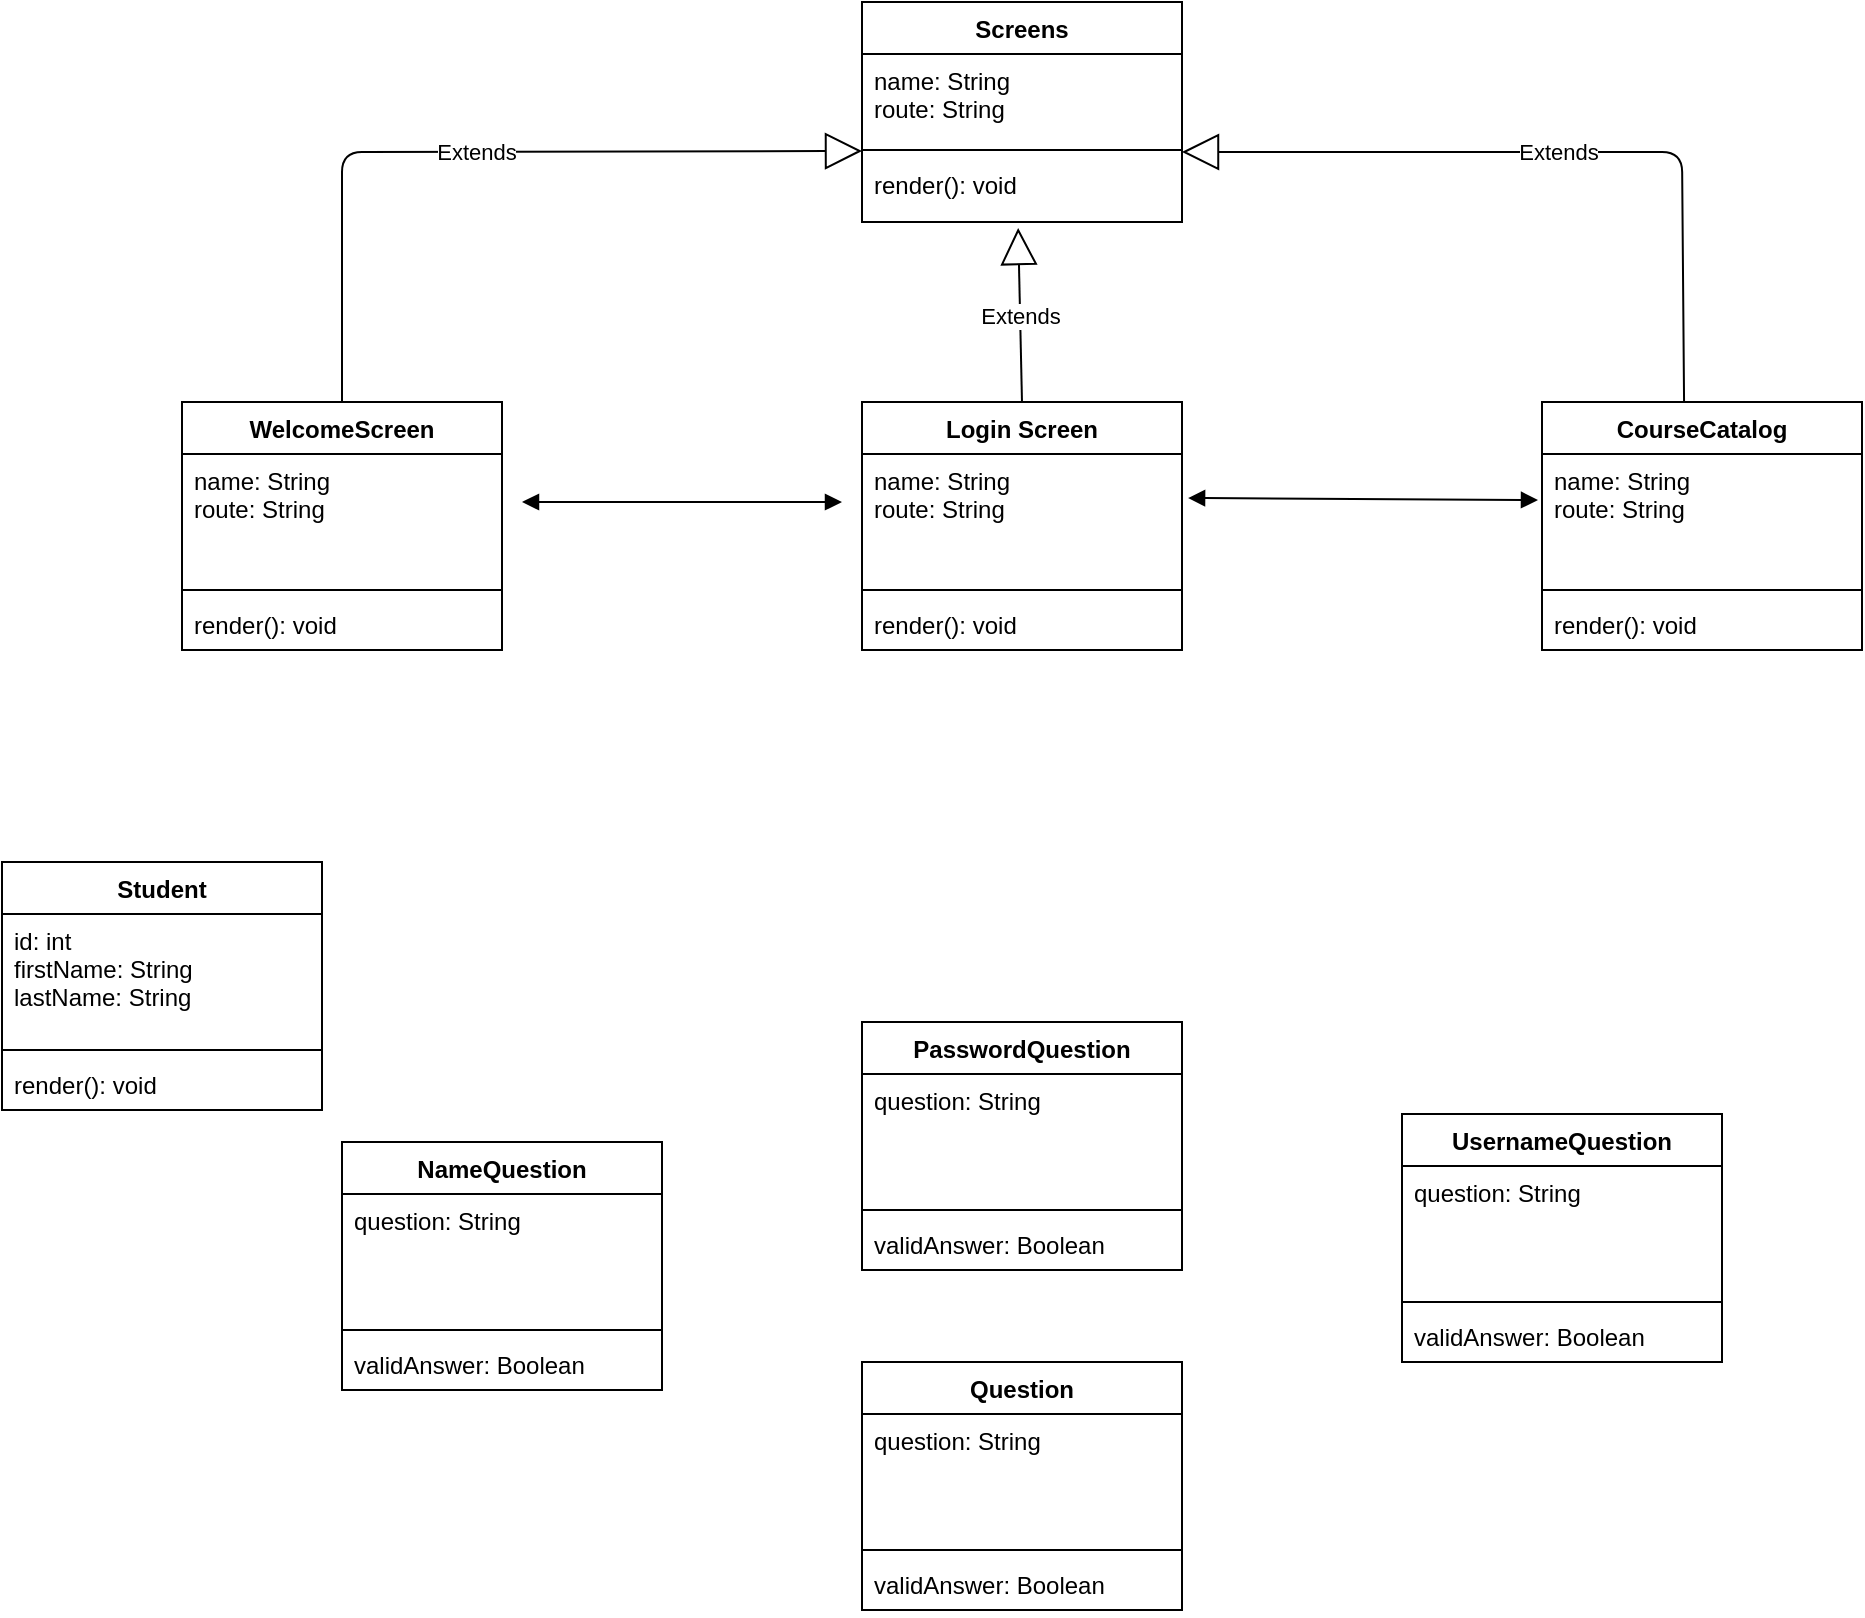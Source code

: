 <mxfile version="14.6.13" type="device"><diagram id="SD3_7icGz3aRle8uk3Ad" name="Page-1"><mxGraphModel dx="1086" dy="806" grid="1" gridSize="10" guides="1" tooltips="1" connect="1" arrows="1" fold="1" page="1" pageScale="1" pageWidth="1100" pageHeight="850" math="0" shadow="0"><root><mxCell id="0"/><mxCell id="1" parent="0"/><mxCell id="-jduD6kbq8BSkoNer_qn-1" value="Screens" style="swimlane;fontStyle=1;align=center;verticalAlign=top;childLayout=stackLayout;horizontal=1;startSize=26;horizontalStack=0;resizeParent=1;resizeParentMax=0;resizeLast=0;collapsible=1;marginBottom=0;flipH=1;" parent="1" vertex="1"><mxGeometry x="450" y="10" width="160" height="110" as="geometry"/></mxCell><mxCell id="-jduD6kbq8BSkoNer_qn-2" value="name: String&#10;route: String" style="text;strokeColor=none;fillColor=none;align=left;verticalAlign=top;spacingLeft=4;spacingRight=4;overflow=hidden;rotatable=0;points=[[0,0.5],[1,0.5]];portConstraint=eastwest;" parent="-jduD6kbq8BSkoNer_qn-1" vertex="1"><mxGeometry y="26" width="160" height="44" as="geometry"/></mxCell><mxCell id="-jduD6kbq8BSkoNer_qn-3" value="" style="line;strokeWidth=1;fillColor=none;align=left;verticalAlign=middle;spacingTop=-1;spacingLeft=3;spacingRight=3;rotatable=0;labelPosition=right;points=[];portConstraint=eastwest;" parent="-jduD6kbq8BSkoNer_qn-1" vertex="1"><mxGeometry y="70" width="160" height="8" as="geometry"/></mxCell><mxCell id="-jduD6kbq8BSkoNer_qn-4" value="render(): void&#10;" style="text;strokeColor=none;fillColor=none;align=left;verticalAlign=top;spacingLeft=4;spacingRight=4;overflow=hidden;rotatable=0;points=[[0,0.5],[1,0.5]];portConstraint=eastwest;" parent="-jduD6kbq8BSkoNer_qn-1" vertex="1"><mxGeometry y="78" width="160" height="32" as="geometry"/></mxCell><mxCell id="-jduD6kbq8BSkoNer_qn-5" value="WelcomeScreen" style="swimlane;fontStyle=1;align=center;verticalAlign=top;childLayout=stackLayout;horizontal=1;startSize=26;horizontalStack=0;resizeParent=1;resizeParentMax=0;resizeLast=0;collapsible=1;marginBottom=0;" parent="1" vertex="1"><mxGeometry x="110" y="210" width="160" height="124" as="geometry"/></mxCell><mxCell id="-jduD6kbq8BSkoNer_qn-6" value="name: String&#10;route: String" style="text;strokeColor=none;fillColor=none;align=left;verticalAlign=top;spacingLeft=4;spacingRight=4;overflow=hidden;rotatable=0;points=[[0,0.5],[1,0.5]];portConstraint=eastwest;" parent="-jduD6kbq8BSkoNer_qn-5" vertex="1"><mxGeometry y="26" width="160" height="64" as="geometry"/></mxCell><mxCell id="-jduD6kbq8BSkoNer_qn-7" value="" style="line;strokeWidth=1;fillColor=none;align=left;verticalAlign=middle;spacingTop=-1;spacingLeft=3;spacingRight=3;rotatable=0;labelPosition=right;points=[];portConstraint=eastwest;" parent="-jduD6kbq8BSkoNer_qn-5" vertex="1"><mxGeometry y="90" width="160" height="8" as="geometry"/></mxCell><mxCell id="-jduD6kbq8BSkoNer_qn-8" value="render(): void" style="text;strokeColor=none;fillColor=none;align=left;verticalAlign=top;spacingLeft=4;spacingRight=4;overflow=hidden;rotatable=0;points=[[0,0.5],[1,0.5]];portConstraint=eastwest;" parent="-jduD6kbq8BSkoNer_qn-5" vertex="1"><mxGeometry y="98" width="160" height="26" as="geometry"/></mxCell><mxCell id="-jduD6kbq8BSkoNer_qn-9" value="Login Screen" style="swimlane;fontStyle=1;align=center;verticalAlign=top;childLayout=stackLayout;horizontal=1;startSize=26;horizontalStack=0;resizeParent=1;resizeParentMax=0;resizeLast=0;collapsible=1;marginBottom=0;" parent="1" vertex="1"><mxGeometry x="450" y="210" width="160" height="124" as="geometry"/></mxCell><mxCell id="-jduD6kbq8BSkoNer_qn-10" value="name: String&#10;route: String" style="text;strokeColor=none;fillColor=none;align=left;verticalAlign=top;spacingLeft=4;spacingRight=4;overflow=hidden;rotatable=0;points=[[0,0.5],[1,0.5]];portConstraint=eastwest;" parent="-jduD6kbq8BSkoNer_qn-9" vertex="1"><mxGeometry y="26" width="160" height="64" as="geometry"/></mxCell><mxCell id="-jduD6kbq8BSkoNer_qn-11" value="" style="line;strokeWidth=1;fillColor=none;align=left;verticalAlign=middle;spacingTop=-1;spacingLeft=3;spacingRight=3;rotatable=0;labelPosition=right;points=[];portConstraint=eastwest;" parent="-jduD6kbq8BSkoNer_qn-9" vertex="1"><mxGeometry y="90" width="160" height="8" as="geometry"/></mxCell><mxCell id="-jduD6kbq8BSkoNer_qn-12" value="render(): void" style="text;strokeColor=none;fillColor=none;align=left;verticalAlign=top;spacingLeft=4;spacingRight=4;overflow=hidden;rotatable=0;points=[[0,0.5],[1,0.5]];portConstraint=eastwest;" parent="-jduD6kbq8BSkoNer_qn-9" vertex="1"><mxGeometry y="98" width="160" height="26" as="geometry"/></mxCell><mxCell id="-jduD6kbq8BSkoNer_qn-19" value="Extends" style="endArrow=block;endSize=16;endFill=0;html=1;exitX=0.5;exitY=0;exitDx=0;exitDy=0;" parent="1" source="-jduD6kbq8BSkoNer_qn-5" edge="1"><mxGeometry width="160" relative="1" as="geometry"><mxPoint x="190" y="200" as="sourcePoint"/><mxPoint x="450" y="84.5" as="targetPoint"/><Array as="points"><mxPoint x="190" y="85"/></Array></mxGeometry></mxCell><mxCell id="-jduD6kbq8BSkoNer_qn-20" value="Extends" style="endArrow=block;endSize=16;endFill=0;html=1;exitX=0.444;exitY=0.008;exitDx=0;exitDy=0;exitPerimeter=0;" parent="1" source="YPOB34Fo8Occ06h4-8Dm-2" edge="1"><mxGeometry width="160" relative="1" as="geometry"><mxPoint x="860" y="196" as="sourcePoint"/><mxPoint x="610" y="85" as="targetPoint"/><Array as="points"><mxPoint x="860" y="85"/></Array></mxGeometry></mxCell><mxCell id="-jduD6kbq8BSkoNer_qn-21" value="Extends" style="endArrow=block;endSize=16;endFill=0;html=1;entryX=0.488;entryY=1.094;entryDx=0;entryDy=0;entryPerimeter=0;exitX=0.5;exitY=0;exitDx=0;exitDy=0;" parent="1" source="-jduD6kbq8BSkoNer_qn-9" target="-jduD6kbq8BSkoNer_qn-4" edge="1"><mxGeometry width="160" relative="1" as="geometry"><mxPoint x="530" y="200" as="sourcePoint"/><mxPoint x="529.5" y="140" as="targetPoint"/><Array as="points"/></mxGeometry></mxCell><mxCell id="-jduD6kbq8BSkoNer_qn-22" value="" style="endArrow=block;startArrow=block;endFill=1;startFill=1;html=1;" parent="1" edge="1"><mxGeometry width="160" relative="1" as="geometry"><mxPoint x="280" y="260" as="sourcePoint"/><mxPoint x="440" y="260" as="targetPoint"/></mxGeometry></mxCell><mxCell id="-jduD6kbq8BSkoNer_qn-23" value="" style="endArrow=block;startArrow=block;endFill=1;startFill=1;html=1;exitX=1.019;exitY=0.344;exitDx=0;exitDy=0;exitPerimeter=0;" parent="1" source="-jduD6kbq8BSkoNer_qn-10" edge="1"><mxGeometry width="160" relative="1" as="geometry"><mxPoint x="620" y="257.5" as="sourcePoint"/><mxPoint x="788" y="259" as="targetPoint"/></mxGeometry></mxCell><mxCell id="YPOB34Fo8Occ06h4-8Dm-2" value="CourseCatalog" style="swimlane;fontStyle=1;align=center;verticalAlign=top;childLayout=stackLayout;horizontal=1;startSize=26;horizontalStack=0;resizeParent=1;resizeParentMax=0;resizeLast=0;collapsible=1;marginBottom=0;" parent="1" vertex="1"><mxGeometry x="790" y="210" width="160" height="124" as="geometry"/></mxCell><mxCell id="YPOB34Fo8Occ06h4-8Dm-3" value="name: String&#10;route: String" style="text;strokeColor=none;fillColor=none;align=left;verticalAlign=top;spacingLeft=4;spacingRight=4;overflow=hidden;rotatable=0;points=[[0,0.5],[1,0.5]];portConstraint=eastwest;" parent="YPOB34Fo8Occ06h4-8Dm-2" vertex="1"><mxGeometry y="26" width="160" height="64" as="geometry"/></mxCell><mxCell id="YPOB34Fo8Occ06h4-8Dm-4" value="" style="line;strokeWidth=1;fillColor=none;align=left;verticalAlign=middle;spacingTop=-1;spacingLeft=3;spacingRight=3;rotatable=0;labelPosition=right;points=[];portConstraint=eastwest;" parent="YPOB34Fo8Occ06h4-8Dm-2" vertex="1"><mxGeometry y="90" width="160" height="8" as="geometry"/></mxCell><mxCell id="YPOB34Fo8Occ06h4-8Dm-5" value="render(): void" style="text;strokeColor=none;fillColor=none;align=left;verticalAlign=top;spacingLeft=4;spacingRight=4;overflow=hidden;rotatable=0;points=[[0,0.5],[1,0.5]];portConstraint=eastwest;" parent="YPOB34Fo8Occ06h4-8Dm-2" vertex="1"><mxGeometry y="98" width="160" height="26" as="geometry"/></mxCell><mxCell id="YPOB34Fo8Occ06h4-8Dm-10" value="Student" style="swimlane;fontStyle=1;align=center;verticalAlign=top;childLayout=stackLayout;horizontal=1;startSize=26;horizontalStack=0;resizeParent=1;resizeParentMax=0;resizeLast=0;collapsible=1;marginBottom=0;" parent="1" vertex="1"><mxGeometry x="20" y="440" width="160" height="124" as="geometry"/></mxCell><mxCell id="YPOB34Fo8Occ06h4-8Dm-11" value="id: int&#10;firstName: String&#10;lastName: String&#10;" style="text;strokeColor=none;fillColor=none;align=left;verticalAlign=top;spacingLeft=4;spacingRight=4;overflow=hidden;rotatable=0;points=[[0,0.5],[1,0.5]];portConstraint=eastwest;" parent="YPOB34Fo8Occ06h4-8Dm-10" vertex="1"><mxGeometry y="26" width="160" height="64" as="geometry"/></mxCell><mxCell id="YPOB34Fo8Occ06h4-8Dm-12" value="" style="line;strokeWidth=1;fillColor=none;align=left;verticalAlign=middle;spacingTop=-1;spacingLeft=3;spacingRight=3;rotatable=0;labelPosition=right;points=[];portConstraint=eastwest;" parent="YPOB34Fo8Occ06h4-8Dm-10" vertex="1"><mxGeometry y="90" width="160" height="8" as="geometry"/></mxCell><mxCell id="YPOB34Fo8Occ06h4-8Dm-13" value="render(): void" style="text;strokeColor=none;fillColor=none;align=left;verticalAlign=top;spacingLeft=4;spacingRight=4;overflow=hidden;rotatable=0;points=[[0,0.5],[1,0.5]];portConstraint=eastwest;" parent="YPOB34Fo8Occ06h4-8Dm-10" vertex="1"><mxGeometry y="98" width="160" height="26" as="geometry"/></mxCell><mxCell id="YPOB34Fo8Occ06h4-8Dm-26" value="Question" style="swimlane;fontStyle=1;align=center;verticalAlign=top;childLayout=stackLayout;horizontal=1;startSize=26;horizontalStack=0;resizeParent=1;resizeParentMax=0;resizeLast=0;collapsible=1;marginBottom=0;" parent="1" vertex="1"><mxGeometry x="450" y="690" width="160" height="124" as="geometry"/></mxCell><mxCell id="YPOB34Fo8Occ06h4-8Dm-27" value="question: String" style="text;strokeColor=none;fillColor=none;align=left;verticalAlign=top;spacingLeft=4;spacingRight=4;overflow=hidden;rotatable=0;points=[[0,0.5],[1,0.5]];portConstraint=eastwest;" parent="YPOB34Fo8Occ06h4-8Dm-26" vertex="1"><mxGeometry y="26" width="160" height="64" as="geometry"/></mxCell><mxCell id="YPOB34Fo8Occ06h4-8Dm-28" value="" style="line;strokeWidth=1;fillColor=none;align=left;verticalAlign=middle;spacingTop=-1;spacingLeft=3;spacingRight=3;rotatable=0;labelPosition=right;points=[];portConstraint=eastwest;" parent="YPOB34Fo8Occ06h4-8Dm-26" vertex="1"><mxGeometry y="90" width="160" height="8" as="geometry"/></mxCell><mxCell id="YPOB34Fo8Occ06h4-8Dm-29" value="validAnswer: Boolean" style="text;strokeColor=none;fillColor=none;align=left;verticalAlign=top;spacingLeft=4;spacingRight=4;overflow=hidden;rotatable=0;points=[[0,0.5],[1,0.5]];portConstraint=eastwest;" parent="YPOB34Fo8Occ06h4-8Dm-26" vertex="1"><mxGeometry y="98" width="160" height="26" as="geometry"/></mxCell><mxCell id="YPOB34Fo8Occ06h4-8Dm-30" value="NameQuestion" style="swimlane;fontStyle=1;align=center;verticalAlign=top;childLayout=stackLayout;horizontal=1;startSize=26;horizontalStack=0;resizeParent=1;resizeParentMax=0;resizeLast=0;collapsible=1;marginBottom=0;" parent="1" vertex="1"><mxGeometry x="190" y="580" width="160" height="124" as="geometry"/></mxCell><mxCell id="YPOB34Fo8Occ06h4-8Dm-31" value="question: String" style="text;strokeColor=none;fillColor=none;align=left;verticalAlign=top;spacingLeft=4;spacingRight=4;overflow=hidden;rotatable=0;points=[[0,0.5],[1,0.5]];portConstraint=eastwest;" parent="YPOB34Fo8Occ06h4-8Dm-30" vertex="1"><mxGeometry y="26" width="160" height="64" as="geometry"/></mxCell><mxCell id="YPOB34Fo8Occ06h4-8Dm-32" value="" style="line;strokeWidth=1;fillColor=none;align=left;verticalAlign=middle;spacingTop=-1;spacingLeft=3;spacingRight=3;rotatable=0;labelPosition=right;points=[];portConstraint=eastwest;" parent="YPOB34Fo8Occ06h4-8Dm-30" vertex="1"><mxGeometry y="90" width="160" height="8" as="geometry"/></mxCell><mxCell id="YPOB34Fo8Occ06h4-8Dm-33" value="validAnswer: Boolean" style="text;strokeColor=none;fillColor=none;align=left;verticalAlign=top;spacingLeft=4;spacingRight=4;overflow=hidden;rotatable=0;points=[[0,0.5],[1,0.5]];portConstraint=eastwest;" parent="YPOB34Fo8Occ06h4-8Dm-30" vertex="1"><mxGeometry y="98" width="160" height="26" as="geometry"/></mxCell><mxCell id="YPOB34Fo8Occ06h4-8Dm-34" value="PasswordQuestion" style="swimlane;fontStyle=1;align=center;verticalAlign=top;childLayout=stackLayout;horizontal=1;startSize=26;horizontalStack=0;resizeParent=1;resizeParentMax=0;resizeLast=0;collapsible=1;marginBottom=0;" parent="1" vertex="1"><mxGeometry x="450" y="520" width="160" height="124" as="geometry"/></mxCell><mxCell id="YPOB34Fo8Occ06h4-8Dm-35" value="question: String" style="text;strokeColor=none;fillColor=none;align=left;verticalAlign=top;spacingLeft=4;spacingRight=4;overflow=hidden;rotatable=0;points=[[0,0.5],[1,0.5]];portConstraint=eastwest;" parent="YPOB34Fo8Occ06h4-8Dm-34" vertex="1"><mxGeometry y="26" width="160" height="64" as="geometry"/></mxCell><mxCell id="YPOB34Fo8Occ06h4-8Dm-36" value="" style="line;strokeWidth=1;fillColor=none;align=left;verticalAlign=middle;spacingTop=-1;spacingLeft=3;spacingRight=3;rotatable=0;labelPosition=right;points=[];portConstraint=eastwest;" parent="YPOB34Fo8Occ06h4-8Dm-34" vertex="1"><mxGeometry y="90" width="160" height="8" as="geometry"/></mxCell><mxCell id="YPOB34Fo8Occ06h4-8Dm-37" value="validAnswer: Boolean" style="text;strokeColor=none;fillColor=none;align=left;verticalAlign=top;spacingLeft=4;spacingRight=4;overflow=hidden;rotatable=0;points=[[0,0.5],[1,0.5]];portConstraint=eastwest;" parent="YPOB34Fo8Occ06h4-8Dm-34" vertex="1"><mxGeometry y="98" width="160" height="26" as="geometry"/></mxCell><mxCell id="YPOB34Fo8Occ06h4-8Dm-38" value="UsernameQuestion" style="swimlane;fontStyle=1;align=center;verticalAlign=top;childLayout=stackLayout;horizontal=1;startSize=26;horizontalStack=0;resizeParent=1;resizeParentMax=0;resizeLast=0;collapsible=1;marginBottom=0;" parent="1" vertex="1"><mxGeometry x="720" y="566" width="160" height="124" as="geometry"/></mxCell><mxCell id="YPOB34Fo8Occ06h4-8Dm-39" value="question: String" style="text;strokeColor=none;fillColor=none;align=left;verticalAlign=top;spacingLeft=4;spacingRight=4;overflow=hidden;rotatable=0;points=[[0,0.5],[1,0.5]];portConstraint=eastwest;" parent="YPOB34Fo8Occ06h4-8Dm-38" vertex="1"><mxGeometry y="26" width="160" height="64" as="geometry"/></mxCell><mxCell id="YPOB34Fo8Occ06h4-8Dm-40" value="" style="line;strokeWidth=1;fillColor=none;align=left;verticalAlign=middle;spacingTop=-1;spacingLeft=3;spacingRight=3;rotatable=0;labelPosition=right;points=[];portConstraint=eastwest;" parent="YPOB34Fo8Occ06h4-8Dm-38" vertex="1"><mxGeometry y="90" width="160" height="8" as="geometry"/></mxCell><mxCell id="YPOB34Fo8Occ06h4-8Dm-41" value="validAnswer: Boolean" style="text;strokeColor=none;fillColor=none;align=left;verticalAlign=top;spacingLeft=4;spacingRight=4;overflow=hidden;rotatable=0;points=[[0,0.5],[1,0.5]];portConstraint=eastwest;" parent="YPOB34Fo8Occ06h4-8Dm-38" vertex="1"><mxGeometry y="98" width="160" height="26" as="geometry"/></mxCell></root></mxGraphModel></diagram></mxfile>